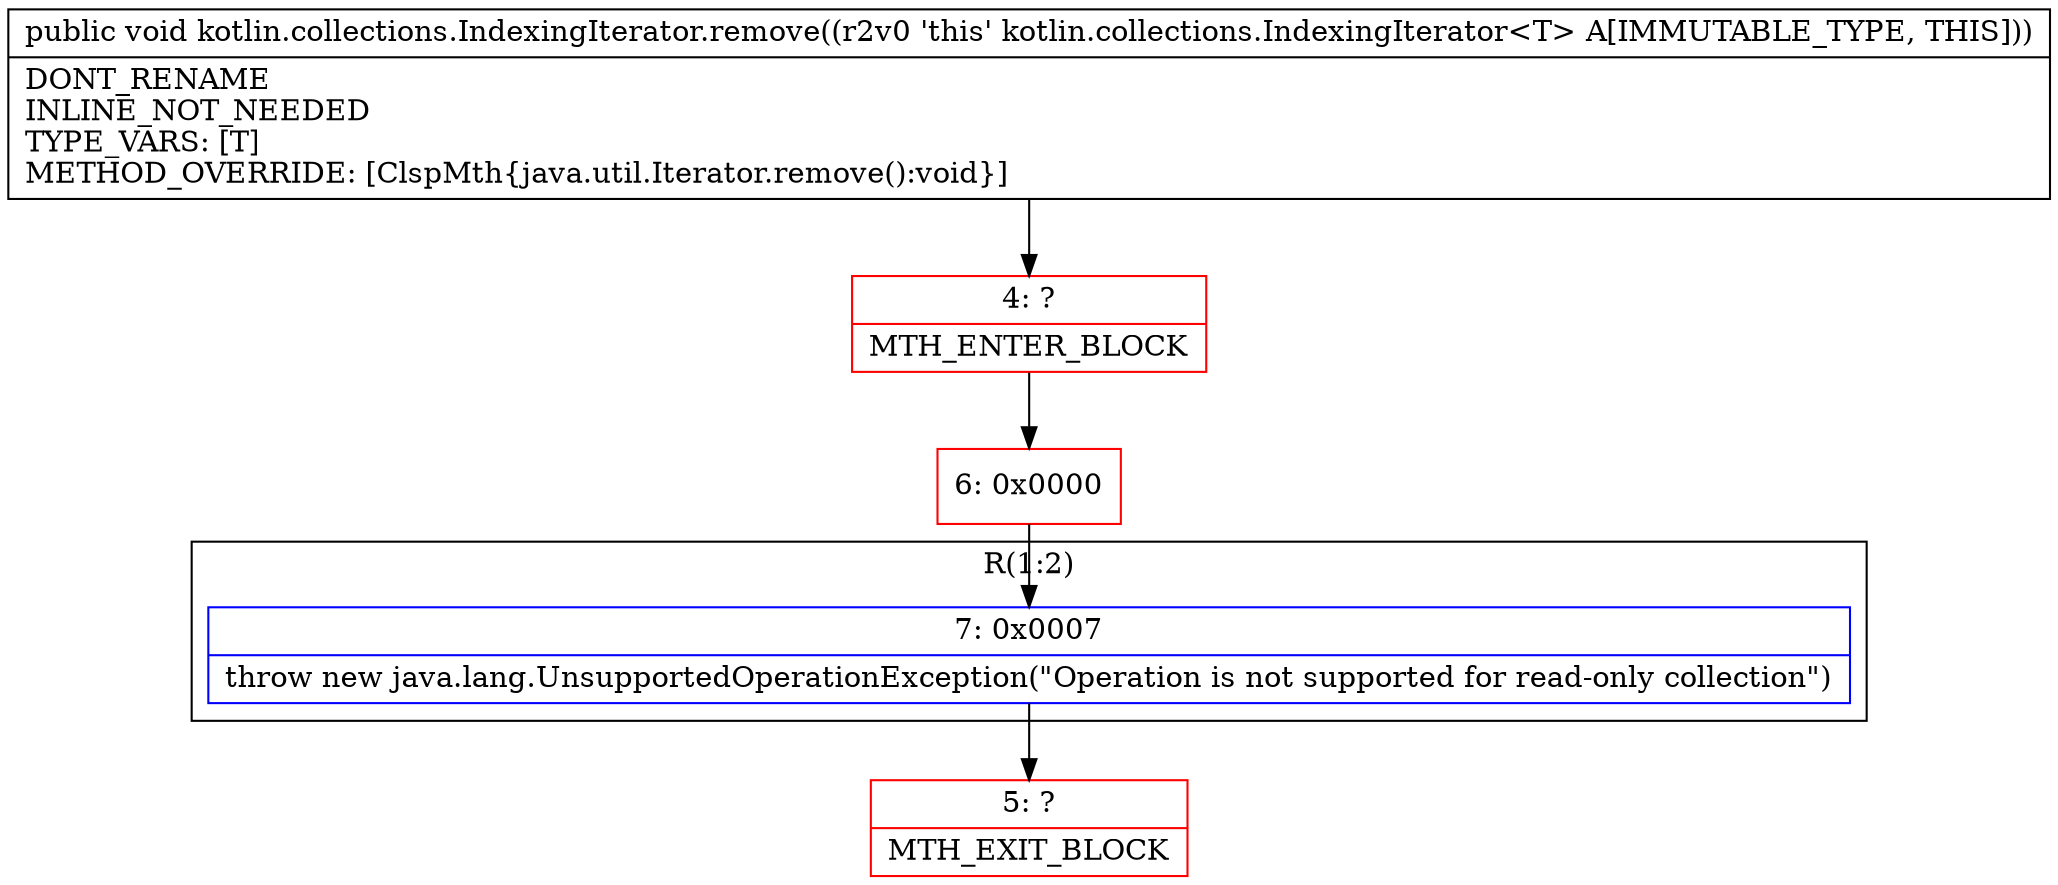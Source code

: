 digraph "CFG forkotlin.collections.IndexingIterator.remove()V" {
subgraph cluster_Region_1655822274 {
label = "R(1:2)";
node [shape=record,color=blue];
Node_7 [shape=record,label="{7\:\ 0x0007|throw new java.lang.UnsupportedOperationException(\"Operation is not supported for read\-only collection\")\l}"];
}
Node_4 [shape=record,color=red,label="{4\:\ ?|MTH_ENTER_BLOCK\l}"];
Node_6 [shape=record,color=red,label="{6\:\ 0x0000}"];
Node_5 [shape=record,color=red,label="{5\:\ ?|MTH_EXIT_BLOCK\l}"];
MethodNode[shape=record,label="{public void kotlin.collections.IndexingIterator.remove((r2v0 'this' kotlin.collections.IndexingIterator\<T\> A[IMMUTABLE_TYPE, THIS]))  | DONT_RENAME\lINLINE_NOT_NEEDED\lTYPE_VARS: [T]\lMETHOD_OVERRIDE: [ClspMth\{java.util.Iterator.remove():void\}]\l}"];
MethodNode -> Node_4;Node_7 -> Node_5;
Node_4 -> Node_6;
Node_6 -> Node_7;
}

